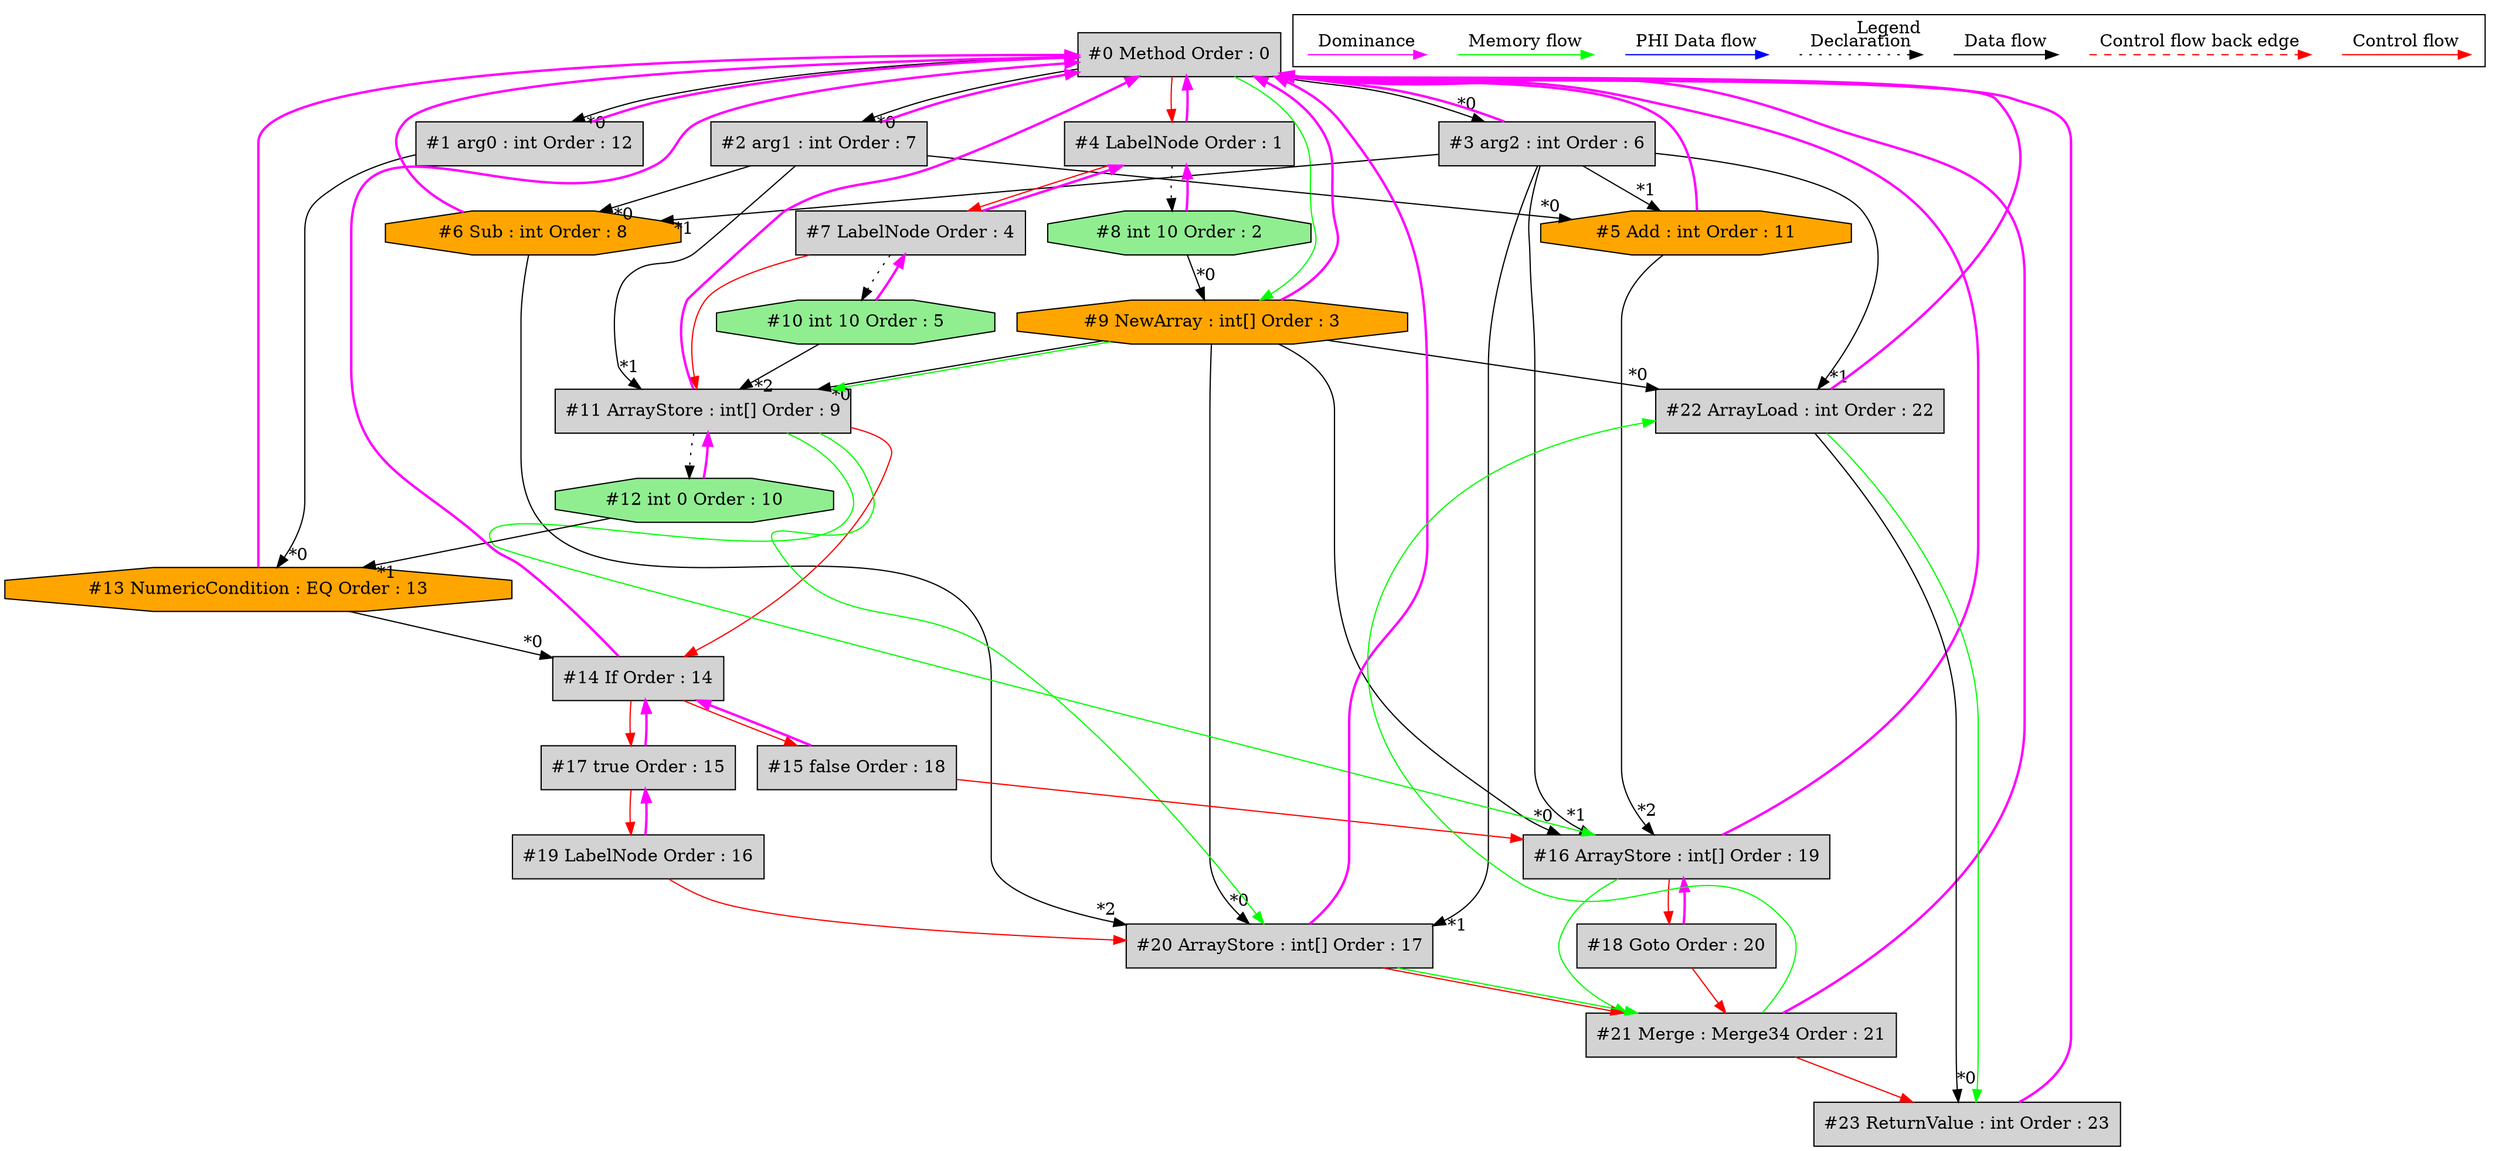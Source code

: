 digraph debugoutput {
 ordering="in";
 node0[label="#0 Method Order : 0",shape=box, fillcolor=lightgrey, style=filled];
 node1[label="#1 arg0 : int Order : 12",shape=box, fillcolor=lightgrey, style=filled];
 node1 -> node0[dir="forward" color="fuchsia" penwidth="2"];
 node0 -> node1[headlabel="*0", labeldistance=2];
 node2[label="#2 arg1 : int Order : 7",shape=box, fillcolor=lightgrey, style=filled];
 node2 -> node0[dir="forward" color="fuchsia" penwidth="2"];
 node0 -> node2[headlabel="*0", labeldistance=2];
 node3[label="#3 arg2 : int Order : 6",shape=box, fillcolor=lightgrey, style=filled];
 node3 -> node0[dir="forward" color="fuchsia" penwidth="2"];
 node0 -> node3[headlabel="*0", labeldistance=2];
 node4[label="#4 LabelNode Order : 1",shape=box, fillcolor=lightgrey, style=filled];
 node4 -> node0[dir="forward" color="fuchsia" penwidth="2"];
 node0 -> node4[labeldistance=2, color=red, fontcolor=red];
 node5[label="#5 Add : int Order : 11",shape=octagon, fillcolor=orange, style=filled];
 node5 -> node0[dir="forward" color="fuchsia" penwidth="2"];
 node2 -> node5[headlabel="*0", labeldistance=2];
 node3 -> node5[headlabel="*1", labeldistance=2];
 node6[label="#6 Sub : int Order : 8",shape=octagon, fillcolor=orange, style=filled];
 node6 -> node0[dir="forward" color="fuchsia" penwidth="2"];
 node2 -> node6[headlabel="*0", labeldistance=2];
 node3 -> node6[headlabel="*1", labeldistance=2];
 node7[label="#7 LabelNode Order : 4",shape=box, fillcolor=lightgrey, style=filled];
 node7 -> node4[dir="forward" color="fuchsia" penwidth="2"];
 node4 -> node7[labeldistance=2, color=red, fontcolor=red];
 node8[label="#8 int 10 Order : 2",shape=octagon, fillcolor=lightgreen, style=filled];
 node8 -> node4[dir="forward" color="fuchsia" penwidth="2"];
 node4 -> node8[style=dotted];
 node9[label="#9 NewArray : int[] Order : 3",shape=octagon, fillcolor=orange, style=filled];
 node9 -> node0[dir="forward" color="fuchsia" penwidth="2"];
 node8 -> node9[headlabel="*0", labeldistance=2];
 node0 -> node9[labeldistance=2, color=green, constraint=false];
 node10[label="#10 int 10 Order : 5",shape=octagon, fillcolor=lightgreen, style=filled];
 node10 -> node7[dir="forward" color="fuchsia" penwidth="2"];
 node7 -> node10[style=dotted];
 node11[label="#11 ArrayStore : int[] Order : 9",shape=box, fillcolor=lightgrey, style=filled];
 node11 -> node0[dir="forward" color="fuchsia" penwidth="2"];
 node9 -> node11[headlabel="*0", labeldistance=2];
 node2 -> node11[headlabel="*1", labeldistance=2];
 node10 -> node11[headlabel="*2", labeldistance=2];
 node9 -> node11[labeldistance=2, color=green, constraint=false];
 node7 -> node11[labeldistance=2, color=red, fontcolor=red];
 node12[label="#12 int 0 Order : 10",shape=octagon, fillcolor=lightgreen, style=filled];
 node12 -> node11[dir="forward" color="fuchsia" penwidth="2"];
 node11 -> node12[style=dotted];
 node13[label="#13 NumericCondition : EQ Order : 13",shape=octagon, fillcolor=orange, style=filled];
 node13 -> node0[dir="forward" color="fuchsia" penwidth="2"];
 node1 -> node13[headlabel="*0", labeldistance=2];
 node12 -> node13[headlabel="*1", labeldistance=2];
 node14[label="#14 If Order : 14",shape=box, fillcolor=lightgrey, style=filled];
 node14 -> node0[dir="forward" color="fuchsia" penwidth="2"];
 node13 -> node14[headlabel="*0", labeldistance=2];
 node11 -> node14[labeldistance=2, color=red, fontcolor=red];
 node15[label="#15 false Order : 18",shape=box, fillcolor=lightgrey, style=filled];
 node15 -> node14[dir="forward" color="fuchsia" penwidth="2"];
 node14 -> node15[labeldistance=2, color=red, fontcolor=red];
 node16[label="#16 ArrayStore : int[] Order : 19",shape=box, fillcolor=lightgrey, style=filled];
 node16 -> node0[dir="forward" color="fuchsia" penwidth="2"];
 node9 -> node16[headlabel="*0", labeldistance=2];
 node3 -> node16[headlabel="*1", labeldistance=2];
 node5 -> node16[headlabel="*2", labeldistance=2];
 node11 -> node16[labeldistance=2, color=green, constraint=false];
 node15 -> node16[labeldistance=2, color=red, fontcolor=red];
 node17[label="#17 true Order : 15",shape=box, fillcolor=lightgrey, style=filled];
 node17 -> node14[dir="forward" color="fuchsia" penwidth="2"];
 node14 -> node17[labeldistance=2, color=red, fontcolor=red];
 node18[label="#18 Goto Order : 20",shape=box, fillcolor=lightgrey, style=filled];
 node18 -> node16[dir="forward" color="fuchsia" penwidth="2"];
 node16 -> node18[labeldistance=2, color=red, fontcolor=red];
 node19[label="#19 LabelNode Order : 16",shape=box, fillcolor=lightgrey, style=filled];
 node19 -> node17[dir="forward" color="fuchsia" penwidth="2"];
 node17 -> node19[labeldistance=2, color=red, fontcolor=red];
 node20[label="#20 ArrayStore : int[] Order : 17",shape=box, fillcolor=lightgrey, style=filled];
 node20 -> node0[dir="forward" color="fuchsia" penwidth="2"];
 node9 -> node20[headlabel="*0", labeldistance=2];
 node3 -> node20[headlabel="*1", labeldistance=2];
 node6 -> node20[headlabel="*2", labeldistance=2];
 node11 -> node20[labeldistance=2, color=green, constraint=false];
 node19 -> node20[labeldistance=2, color=red, fontcolor=red];
 node21[label="#21 Merge : Merge34 Order : 21",shape=box, fillcolor=lightgrey, style=filled];
 node21 -> node0[dir="forward" color="fuchsia" penwidth="2"];
 node18 -> node21[labeldistance=2, color=red, fontcolor=red];
 node20 -> node21[labeldistance=2, color=red, fontcolor=red];
 node16 -> node21[labeldistance=2, color=green, constraint=false];
 node20 -> node21[labeldistance=2, color=green, constraint=false];
 node22[label="#22 ArrayLoad : int Order : 22",shape=box, fillcolor=lightgrey, style=filled];
 node22 -> node0[dir="forward" color="fuchsia" penwidth="2"];
 node9 -> node22[headlabel="*0", labeldistance=2];
 node3 -> node22[headlabel="*1", labeldistance=2];
 node21 -> node22[labeldistance=2, color=green, constraint=false];
 node23[label="#23 ReturnValue : int Order : 23",shape=box, fillcolor=lightgrey, style=filled];
 node23 -> node0[dir="forward" color="fuchsia" penwidth="2"];
 node22 -> node23[headlabel="*0", labeldistance=2];
 node21 -> node23[labeldistance=2, color=red, fontcolor=red];
 node22 -> node23[labeldistance=2, color=green, constraint=false];
 subgraph cluster_000 {
  label = "Legend";
  node [shape=point]
  {
   rank=same;
   c0 [style = invis];
   c1 [style = invis];
   c2 [style = invis];
   c3 [style = invis];
   d0 [style = invis];
   d1 [style = invis];
   d2 [style = invis];
   d3 [style = invis];
   d4 [style = invis];
   d5 [style = invis];
   d6 [style = invis];
   d7 [style = invis];
   d8 [style = invis];
   d9 [style = invis];
  }
  c0 -> c1 [label="Control flow", style=solid, color=red]
  c2 -> c3 [label="Control flow back edge", style=dashed, color=red]
  d0 -> d1 [label="Data flow"]
  d2 -> d3 [label="Declaration", style=dotted]
  d4 -> d5 [label="PHI Data flow", color=blue]
  d6 -> d7 [label="Memory flow", color=green]
  d8 -> d9 [label="Dominance", color=fuchsia, style=solid]
 }

}
